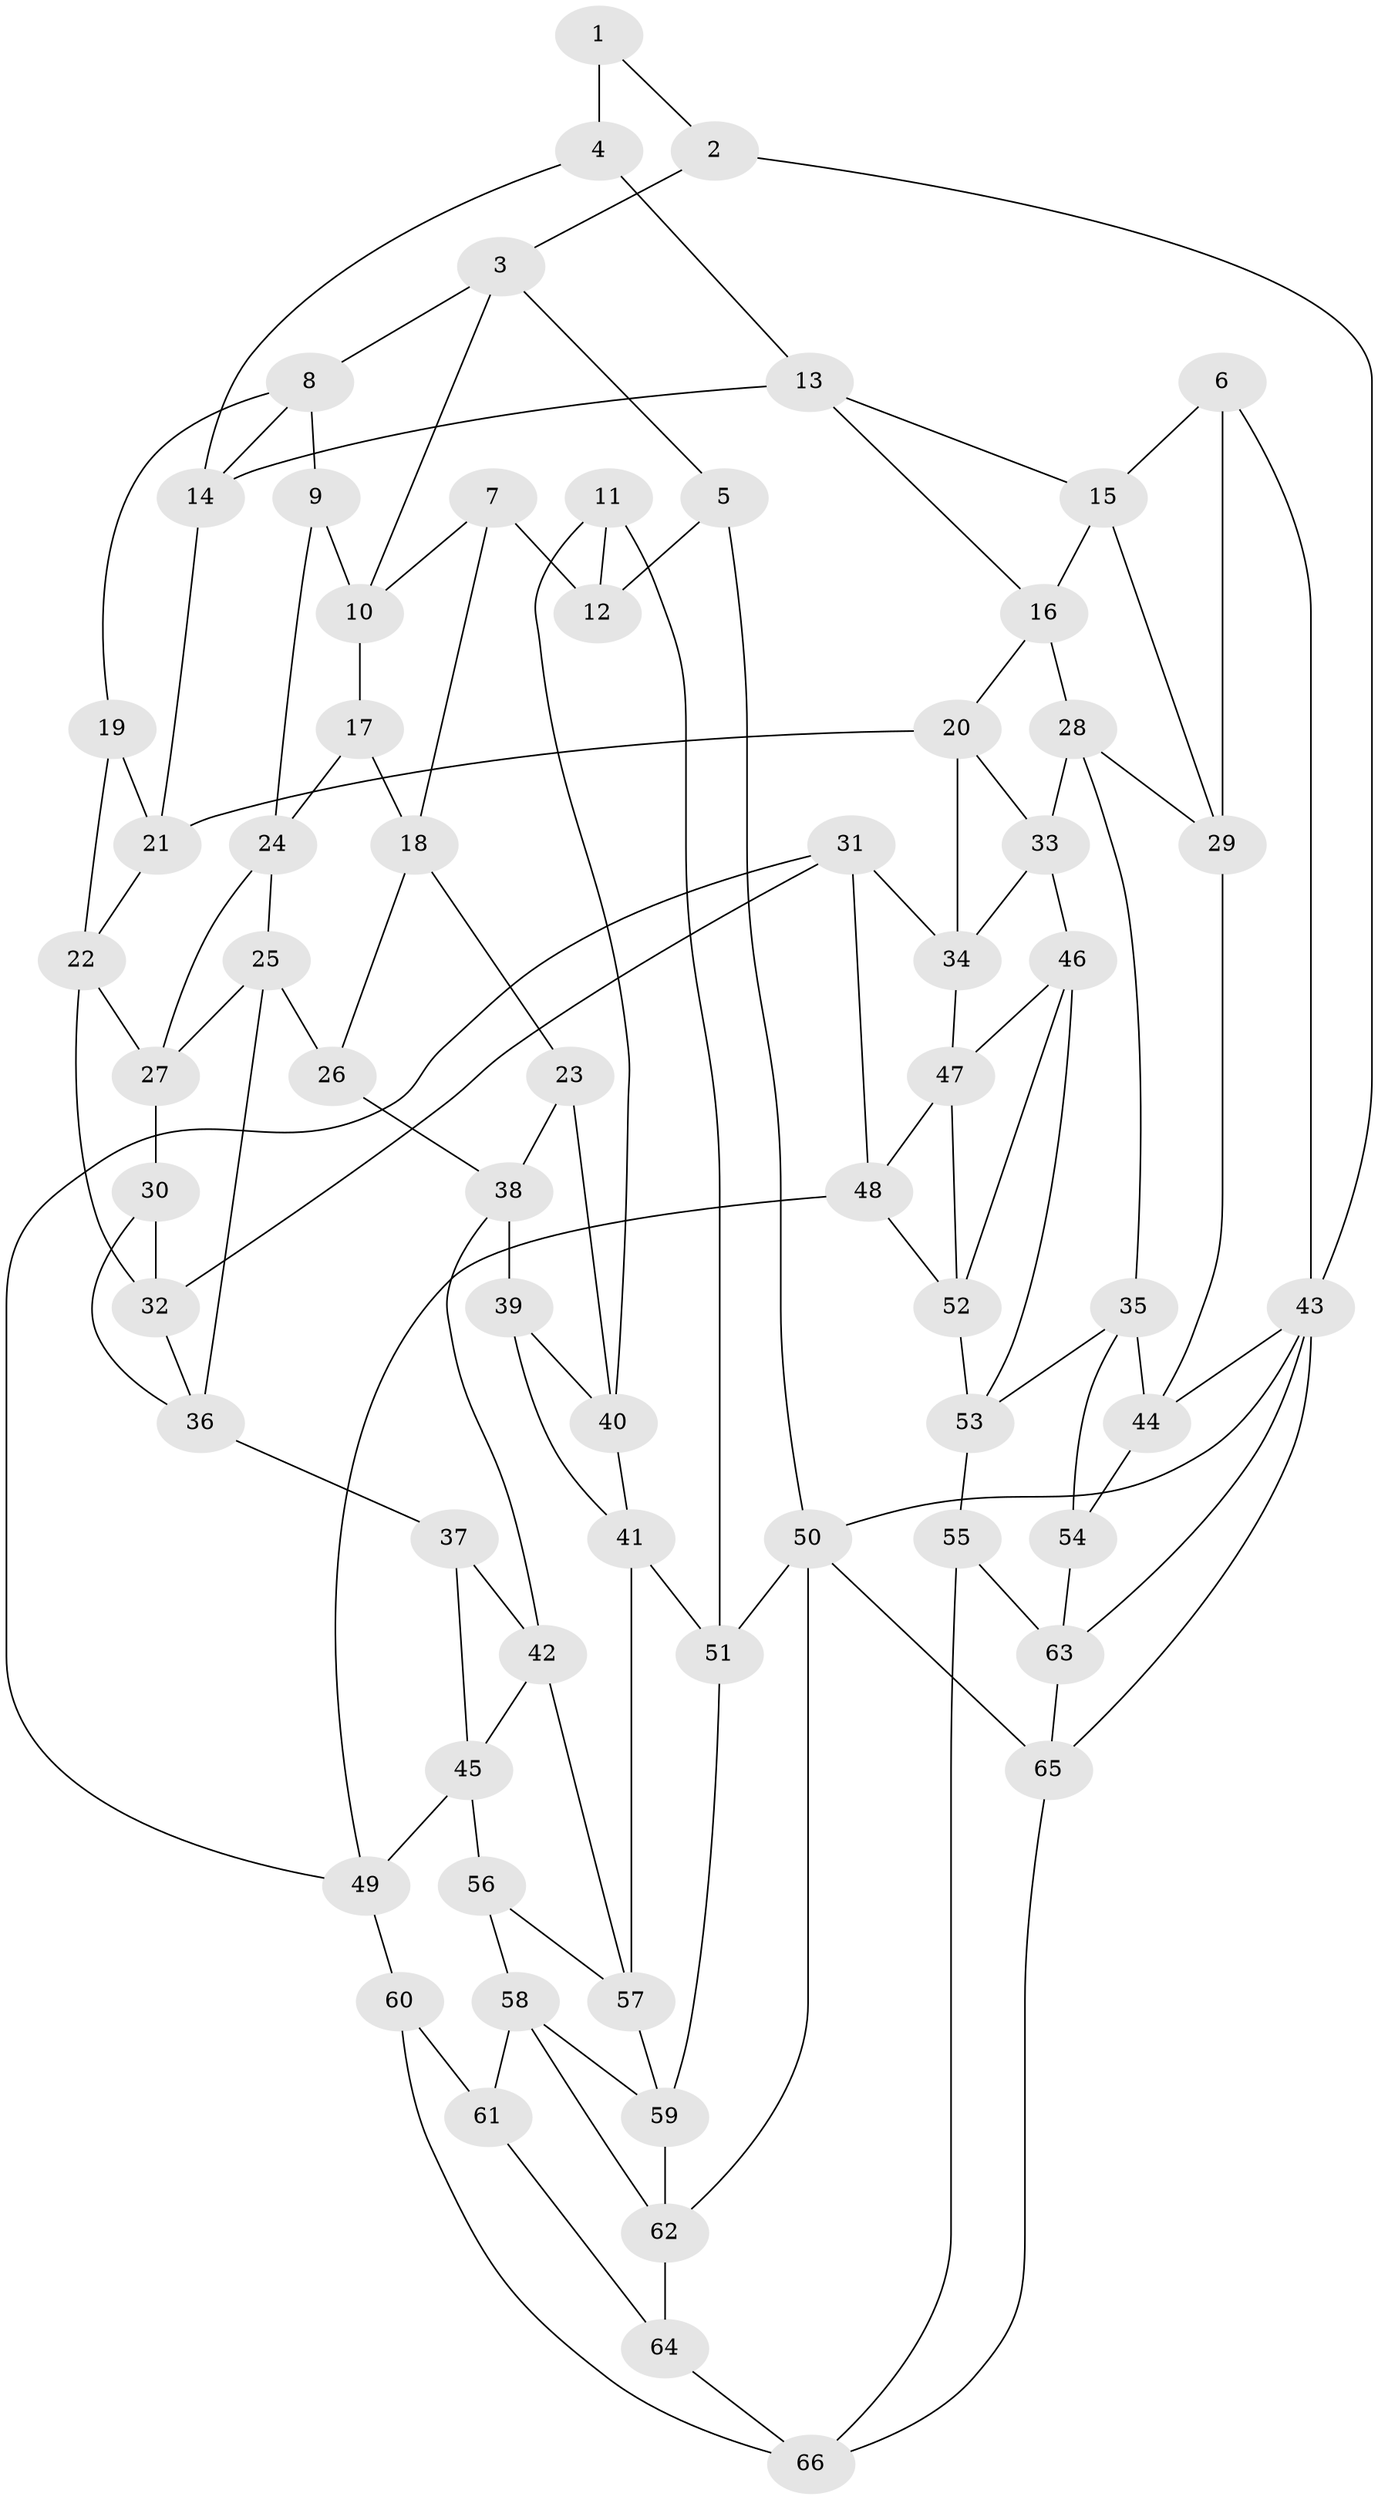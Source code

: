 // original degree distribution, {3: 0.015267175572519083, 4: 0.25190839694656486, 5: 0.5038167938931297, 6: 0.22900763358778625}
// Generated by graph-tools (version 1.1) at 2025/51/03/09/25 03:51:03]
// undirected, 66 vertices, 122 edges
graph export_dot {
graph [start="1"]
  node [color=gray90,style=filled];
  1;
  2;
  3;
  4;
  5;
  6;
  7;
  8;
  9;
  10;
  11;
  12;
  13;
  14;
  15;
  16;
  17;
  18;
  19;
  20;
  21;
  22;
  23;
  24;
  25;
  26;
  27;
  28;
  29;
  30;
  31;
  32;
  33;
  34;
  35;
  36;
  37;
  38;
  39;
  40;
  41;
  42;
  43;
  44;
  45;
  46;
  47;
  48;
  49;
  50;
  51;
  52;
  53;
  54;
  55;
  56;
  57;
  58;
  59;
  60;
  61;
  62;
  63;
  64;
  65;
  66;
  1 -- 2 [weight=1.0];
  1 -- 4 [weight=2.0];
  2 -- 3 [weight=1.0];
  2 -- 43 [weight=1.0];
  3 -- 5 [weight=1.0];
  3 -- 8 [weight=1.0];
  3 -- 10 [weight=1.0];
  4 -- 13 [weight=1.0];
  4 -- 14 [weight=1.0];
  5 -- 12 [weight=1.0];
  5 -- 50 [weight=1.0];
  6 -- 15 [weight=1.0];
  6 -- 29 [weight=1.0];
  6 -- 43 [weight=1.0];
  7 -- 10 [weight=1.0];
  7 -- 12 [weight=2.0];
  7 -- 18 [weight=1.0];
  8 -- 9 [weight=1.0];
  8 -- 14 [weight=1.0];
  8 -- 19 [weight=1.0];
  9 -- 10 [weight=1.0];
  9 -- 24 [weight=1.0];
  10 -- 17 [weight=1.0];
  11 -- 12 [weight=1.0];
  11 -- 40 [weight=1.0];
  11 -- 51 [weight=1.0];
  13 -- 14 [weight=1.0];
  13 -- 15 [weight=1.0];
  13 -- 16 [weight=1.0];
  14 -- 21 [weight=1.0];
  15 -- 16 [weight=1.0];
  15 -- 29 [weight=1.0];
  16 -- 20 [weight=1.0];
  16 -- 28 [weight=1.0];
  17 -- 18 [weight=1.0];
  17 -- 24 [weight=1.0];
  18 -- 23 [weight=1.0];
  18 -- 26 [weight=1.0];
  19 -- 21 [weight=1.0];
  19 -- 22 [weight=1.0];
  20 -- 21 [weight=1.0];
  20 -- 33 [weight=1.0];
  20 -- 34 [weight=1.0];
  21 -- 22 [weight=1.0];
  22 -- 27 [weight=1.0];
  22 -- 32 [weight=1.0];
  23 -- 38 [weight=1.0];
  23 -- 40 [weight=1.0];
  24 -- 25 [weight=1.0];
  24 -- 27 [weight=1.0];
  25 -- 26 [weight=1.0];
  25 -- 27 [weight=1.0];
  25 -- 36 [weight=1.0];
  26 -- 38 [weight=1.0];
  27 -- 30 [weight=1.0];
  28 -- 29 [weight=1.0];
  28 -- 33 [weight=1.0];
  28 -- 35 [weight=1.0];
  29 -- 44 [weight=1.0];
  30 -- 32 [weight=1.0];
  30 -- 36 [weight=1.0];
  31 -- 32 [weight=1.0];
  31 -- 34 [weight=1.0];
  31 -- 48 [weight=1.0];
  31 -- 49 [weight=1.0];
  32 -- 36 [weight=1.0];
  33 -- 34 [weight=1.0];
  33 -- 46 [weight=1.0];
  34 -- 47 [weight=1.0];
  35 -- 44 [weight=1.0];
  35 -- 53 [weight=1.0];
  35 -- 54 [weight=1.0];
  36 -- 37 [weight=1.0];
  37 -- 42 [weight=1.0];
  37 -- 45 [weight=1.0];
  38 -- 39 [weight=1.0];
  38 -- 42 [weight=1.0];
  39 -- 40 [weight=1.0];
  39 -- 41 [weight=1.0];
  40 -- 41 [weight=1.0];
  41 -- 51 [weight=1.0];
  41 -- 57 [weight=1.0];
  42 -- 45 [weight=1.0];
  42 -- 57 [weight=1.0];
  43 -- 44 [weight=1.0];
  43 -- 50 [weight=1.0];
  43 -- 63 [weight=1.0];
  43 -- 65 [weight=1.0];
  44 -- 54 [weight=1.0];
  45 -- 49 [weight=1.0];
  45 -- 56 [weight=1.0];
  46 -- 47 [weight=1.0];
  46 -- 52 [weight=1.0];
  46 -- 53 [weight=1.0];
  47 -- 48 [weight=1.0];
  47 -- 52 [weight=1.0];
  48 -- 49 [weight=1.0];
  48 -- 52 [weight=1.0];
  49 -- 60 [weight=1.0];
  50 -- 51 [weight=2.0];
  50 -- 62 [weight=1.0];
  50 -- 65 [weight=1.0];
  51 -- 59 [weight=1.0];
  52 -- 53 [weight=1.0];
  53 -- 55 [weight=1.0];
  54 -- 63 [weight=1.0];
  55 -- 63 [weight=1.0];
  55 -- 66 [weight=1.0];
  56 -- 57 [weight=1.0];
  56 -- 58 [weight=1.0];
  57 -- 59 [weight=1.0];
  58 -- 59 [weight=1.0];
  58 -- 61 [weight=1.0];
  58 -- 62 [weight=1.0];
  59 -- 62 [weight=1.0];
  60 -- 61 [weight=2.0];
  60 -- 66 [weight=1.0];
  61 -- 64 [weight=1.0];
  62 -- 64 [weight=1.0];
  63 -- 65 [weight=1.0];
  64 -- 66 [weight=1.0];
  65 -- 66 [weight=1.0];
}

